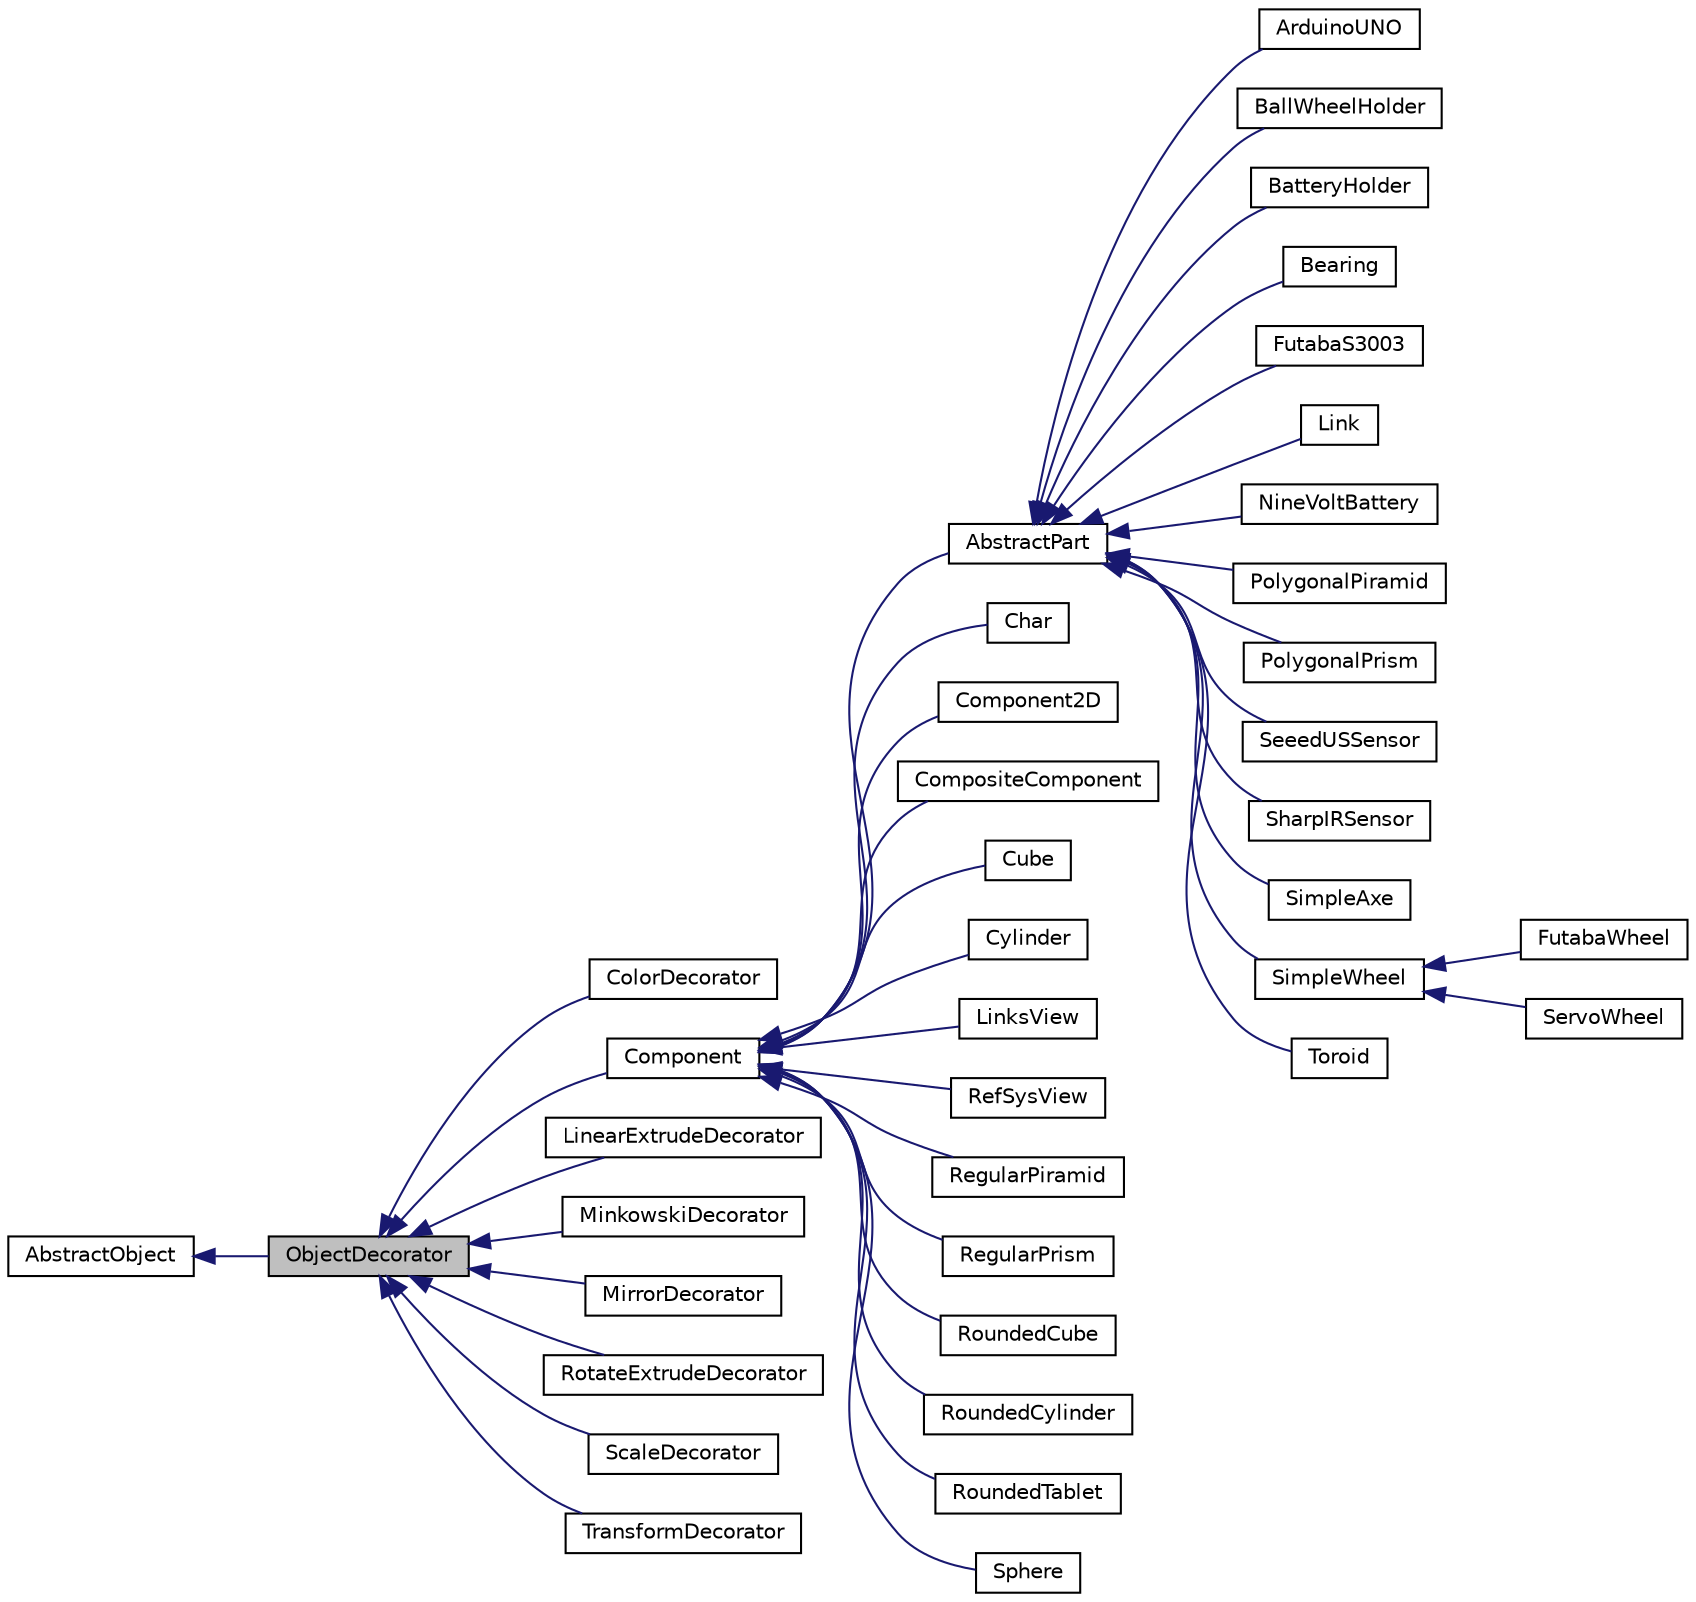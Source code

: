 digraph "ObjectDecorator"
{
  edge [fontname="Helvetica",fontsize="10",labelfontname="Helvetica",labelfontsize="10"];
  node [fontname="Helvetica",fontsize="10",shape=record];
  rankdir="LR";
  Node1 [label="ObjectDecorator",height=0.2,width=0.4,color="black", fillcolor="grey75", style="filled" fontcolor="black"];
  Node2 -> Node1 [dir="back",color="midnightblue",fontsize="10",style="solid",fontname="Helvetica"];
  Node2 [label="AbstractObject",height=0.2,width=0.4,color="black", fillcolor="white", style="filled",URL="$classAbstractObject.html",tooltip="Abstract object interface."];
  Node1 -> Node3 [dir="back",color="midnightblue",fontsize="10",style="solid",fontname="Helvetica"];
  Node3 [label="ColorDecorator",height=0.2,width=0.4,color="black", fillcolor="white", style="filled",URL="$classColorDecorator.html",tooltip="Color decorator."];
  Node1 -> Node4 [dir="back",color="midnightblue",fontsize="10",style="solid",fontname="Helvetica"];
  Node4 [label="Component",height=0.2,width=0.4,color="black", fillcolor="white", style="filled",URL="$classComponent.html",tooltip="Component class."];
  Node4 -> Node5 [dir="back",color="midnightblue",fontsize="10",style="solid",fontname="Helvetica"];
  Node5 [label="AbstractPart",height=0.2,width=0.4,color="black", fillcolor="white", style="filled",URL="$classAbstractPart.html",tooltip="Color decorator."];
  Node5 -> Node6 [dir="back",color="midnightblue",fontsize="10",style="solid",fontname="Helvetica"];
  Node6 [label="ArduinoUNO",height=0.2,width=0.4,color="black", fillcolor="white", style="filled",URL="$classArduinoUNO.html",tooltip="Arduino UNO Bounding Box."];
  Node5 -> Node7 [dir="back",color="midnightblue",fontsize="10",style="solid",fontname="Helvetica"];
  Node7 [label="BallWheelHolder",height=0.2,width=0.4,color="black", fillcolor="white", style="filled",URL="$classBallWheelHolder.html",tooltip="Ball Wheel Holder primitive object."];
  Node5 -> Node8 [dir="back",color="midnightblue",fontsize="10",style="solid",fontname="Helvetica"];
  Node8 [label="BatteryHolder",height=0.2,width=0.4,color="black", fillcolor="white", style="filled",URL="$classBatteryHolder.html",tooltip="Battery holder primitive object."];
  Node5 -> Node9 [dir="back",color="midnightblue",fontsize="10",style="solid",fontname="Helvetica"];
  Node9 [label="Bearing",height=0.2,width=0.4,color="black", fillcolor="white", style="filled",URL="$classBearing.html",tooltip="Bearing primitive object."];
  Node5 -> Node10 [dir="back",color="midnightblue",fontsize="10",style="solid",fontname="Helvetica"];
  Node10 [label="FutabaS3003",height=0.2,width=0.4,color="black", fillcolor="white", style="filled",URL="$classFutabaS3003.html",tooltip="Futaba S3003 Bounding Box."];
  Node5 -> Node11 [dir="back",color="midnightblue",fontsize="10",style="solid",fontname="Helvetica"];
  Node11 [label="Link",height=0.2,width=0.4,color="black", fillcolor="white", style="filled",URL="$classLink.html",tooltip="link primitive object"];
  Node5 -> Node12 [dir="back",color="midnightblue",fontsize="10",style="solid",fontname="Helvetica"];
  Node12 [label="NineVoltBattery",height=0.2,width=0.4,color="black", fillcolor="white", style="filled",URL="$classNineVoltBattery.html",tooltip="Futaba S3003 Bounding Box."];
  Node5 -> Node13 [dir="back",color="midnightblue",fontsize="10",style="solid",fontname="Helvetica"];
  Node13 [label="PolygonalPiramid",height=0.2,width=0.4,color="black", fillcolor="white", style="filled",URL="$classPolygonalPiramid.html",tooltip="Polygonal base piramid primitive object."];
  Node5 -> Node14 [dir="back",color="midnightblue",fontsize="10",style="solid",fontname="Helvetica"];
  Node14 [label="PolygonalPrism",height=0.2,width=0.4,color="black", fillcolor="white", style="filled",URL="$classPolygonalPrism.html",tooltip="Polygonal base prism primitive object."];
  Node5 -> Node15 [dir="back",color="midnightblue",fontsize="10",style="solid",fontname="Helvetica"];
  Node15 [label="SeeedUSSensor",height=0.2,width=0.4,color="black", fillcolor="white", style="filled",URL="$classSeeedUSSensor.html",tooltip="Seeed Ultrasonic Sensor Model."];
  Node5 -> Node16 [dir="back",color="midnightblue",fontsize="10",style="solid",fontname="Helvetica"];
  Node16 [label="SharpIRSensor",height=0.2,width=0.4,color="black", fillcolor="white", style="filled",URL="$classSharpIRSensor.html",tooltip="Shrap IR Analogic Sensor Model."];
  Node5 -> Node17 [dir="back",color="midnightblue",fontsize="10",style="solid",fontname="Helvetica"];
  Node17 [label="SimpleAxe",height=0.2,width=0.4,color="black", fillcolor="white", style="filled",URL="$classSimpleAxe.html",tooltip="Simple axe primitive object."];
  Node5 -> Node18 [dir="back",color="midnightblue",fontsize="10",style="solid",fontname="Helvetica"];
  Node18 [label="SimpleWheel",height=0.2,width=0.4,color="black", fillcolor="white", style="filled",URL="$classSimpleWheel.html",tooltip="Simple wheel primitive object."];
  Node18 -> Node19 [dir="back",color="midnightblue",fontsize="10",style="solid",fontname="Helvetica"];
  Node19 [label="FutabaWheel",height=0.2,width=0.4,color="black", fillcolor="white", style="filled",URL="$classFutabaWheel.html",tooltip="Futaba wheel primitive object."];
  Node18 -> Node20 [dir="back",color="midnightblue",fontsize="10",style="solid",fontname="Helvetica"];
  Node20 [label="ServoWheel",height=0.2,width=0.4,color="black", fillcolor="white", style="filled",URL="$classServoWheel.html",tooltip="Servo wheel primitive object."];
  Node5 -> Node21 [dir="back",color="midnightblue",fontsize="10",style="solid",fontname="Helvetica"];
  Node21 [label="Toroid",height=0.2,width=0.4,color="black", fillcolor="white", style="filled",URL="$classToroid.html",tooltip="Toroid primitive object."];
  Node4 -> Node22 [dir="back",color="midnightblue",fontsize="10",style="solid",fontname="Helvetica"];
  Node22 [label="Char",height=0.2,width=0.4,color="black", fillcolor="white", style="filled",URL="$classChar.html",tooltip="Extruded Char primitive object."];
  Node4 -> Node23 [dir="back",color="midnightblue",fontsize="10",style="solid",fontname="Helvetica"];
  Node23 [label="Component2D",height=0.2,width=0.4,color="black", fillcolor="white", style="filled",URL="$classComponent2D.html",tooltip="2D component class."];
  Node4 -> Node24 [dir="back",color="midnightblue",fontsize="10",style="solid",fontname="Helvetica"];
  Node24 [label="CompositeComponent",height=0.2,width=0.4,color="black", fillcolor="white", style="filled",URL="$classCompositeComponent.html",tooltip="Composite component interface."];
  Node4 -> Node25 [dir="back",color="midnightblue",fontsize="10",style="solid",fontname="Helvetica"];
  Node25 [label="Cube",height=0.2,width=0.4,color="black", fillcolor="white", style="filled",URL="$classCube.html",tooltip="Cube primitive object."];
  Node4 -> Node26 [dir="back",color="midnightblue",fontsize="10",style="solid",fontname="Helvetica"];
  Node26 [label="Cylinder",height=0.2,width=0.4,color="black", fillcolor="white", style="filled",URL="$classCylinder.html",tooltip="Cylinder primitive object."];
  Node4 -> Node27 [dir="back",color="midnightblue",fontsize="10",style="solid",fontname="Helvetica"];
  Node27 [label="LinksView",height=0.2,width=0.4,color="black", fillcolor="white", style="filled",URL="$classLinksView.html",tooltip="3D point primitive object"];
  Node4 -> Node28 [dir="back",color="midnightblue",fontsize="10",style="solid",fontname="Helvetica"];
  Node28 [label="RefSysView",height=0.2,width=0.4,color="black", fillcolor="white", style="filled",URL="$classRefSysView.html",tooltip="3D point primitive object"];
  Node4 -> Node29 [dir="back",color="midnightblue",fontsize="10",style="solid",fontname="Helvetica"];
  Node29 [label="RegularPiramid",height=0.2,width=0.4,color="black", fillcolor="white", style="filled",URL="$classRegularPiramid.html",tooltip="Regular base piramid primitive object."];
  Node4 -> Node30 [dir="back",color="midnightblue",fontsize="10",style="solid",fontname="Helvetica"];
  Node30 [label="RegularPrism",height=0.2,width=0.4,color="black", fillcolor="white", style="filled",URL="$classRegularPrism.html",tooltip="Regular base prism primitive object."];
  Node4 -> Node31 [dir="back",color="midnightblue",fontsize="10",style="solid",fontname="Helvetica"];
  Node31 [label="RoundedCube",height=0.2,width=0.4,color="black", fillcolor="white", style="filled",URL="$classRoundedCube.html",tooltip="Rounded cube primitive object."];
  Node4 -> Node32 [dir="back",color="midnightblue",fontsize="10",style="solid",fontname="Helvetica"];
  Node32 [label="RoundedCylinder",height=0.2,width=0.4,color="black", fillcolor="white", style="filled",URL="$classRoundedCylinder.html",tooltip="Rounded cylinder primitive object."];
  Node4 -> Node33 [dir="back",color="midnightblue",fontsize="10",style="solid",fontname="Helvetica"];
  Node33 [label="RoundedTablet",height=0.2,width=0.4,color="black", fillcolor="white", style="filled",URL="$classRoundedTablet.html",tooltip="Rounded tablet primitive object."];
  Node4 -> Node34 [dir="back",color="midnightblue",fontsize="10",style="solid",fontname="Helvetica"];
  Node34 [label="Sphere",height=0.2,width=0.4,color="black", fillcolor="white", style="filled",URL="$classSphere.html",tooltip="Sphere primitive object."];
  Node1 -> Node35 [dir="back",color="midnightblue",fontsize="10",style="solid",fontname="Helvetica"];
  Node35 [label="LinearExtrudeDecorator",height=0.2,width=0.4,color="black", fillcolor="white", style="filled",URL="$classLinearExtrudeDecorator.html",tooltip="Translate decorator."];
  Node1 -> Node36 [dir="back",color="midnightblue",fontsize="10",style="solid",fontname="Helvetica"];
  Node36 [label="MinkowskiDecorator",height=0.2,width=0.4,color="black", fillcolor="white", style="filled",URL="$classMinkowskiDecorator.html",tooltip="Minkowski decorator."];
  Node1 -> Node37 [dir="back",color="midnightblue",fontsize="10",style="solid",fontname="Helvetica"];
  Node37 [label="MirrorDecorator",height=0.2,width=0.4,color="black", fillcolor="white", style="filled",URL="$classMirrorDecorator.html",tooltip="Mirror decorator."];
  Node1 -> Node38 [dir="back",color="midnightblue",fontsize="10",style="solid",fontname="Helvetica"];
  Node38 [label="RotateExtrudeDecorator",height=0.2,width=0.4,color="black", fillcolor="white", style="filled",URL="$classRotateExtrudeDecorator.html",tooltip="Translate decorator."];
  Node1 -> Node39 [dir="back",color="midnightblue",fontsize="10",style="solid",fontname="Helvetica"];
  Node39 [label="ScaleDecorator",height=0.2,width=0.4,color="black", fillcolor="white", style="filled",URL="$classScaleDecorator.html",tooltip="Scale decorator."];
  Node1 -> Node40 [dir="back",color="midnightblue",fontsize="10",style="solid",fontname="Helvetica"];
  Node40 [label="TransformDecorator",height=0.2,width=0.4,color="black", fillcolor="white", style="filled",URL="$classTransformDecorator.html",tooltip="Translate decorator."];
}
